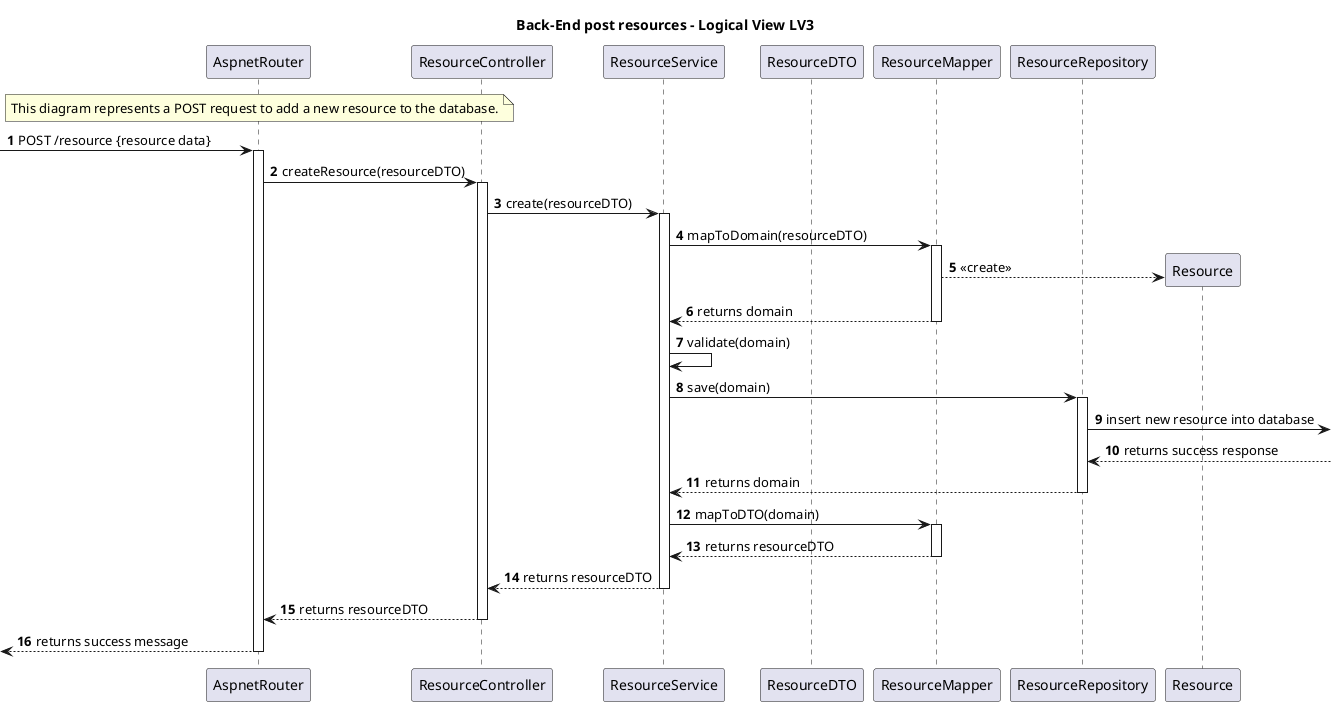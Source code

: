 @startuml
autonumber
skinparam packageStyle rect

title Back-End post resources - Logical View LV3

participant AspnetRouter as router
participant ResourceController as ctrl
participant ResourceService as service
participant ResourceDTO as dto
participant ResourceMapper as mapper
participant ResourceRepository as repo
participant Resource as domain



note over router
This diagram represents a POST request to add a new resource to the database.
end note


-> router: POST /resource {resource data}
activate router
router -> ctrl: createResource(resourceDTO)
activate ctrl
ctrl -> service: create(resourceDTO)
activate service
service -> mapper: mapToDomain(resourceDTO)
activate mapper
mapper --> domain** : <<create>>
mapper --> service : returns domain
deactivate mapper
service -> service: validate(domain)
service -> repo: save(domain)

activate repo


repo -> : insert new resource into database

repo <-- : returns success response





repo --> service : returns domain
deactivate repo
service -> mapper: mapToDTO(domain)
activate mapper
mapper --> service : returns resourceDTO
deactivate mapper
service --> ctrl : returns resourceDTO

deactivate service
ctrl --> router : returns resourceDTO

deactivate ctrl

 <-- router  : returns success message

 deactivate router




@enduml
